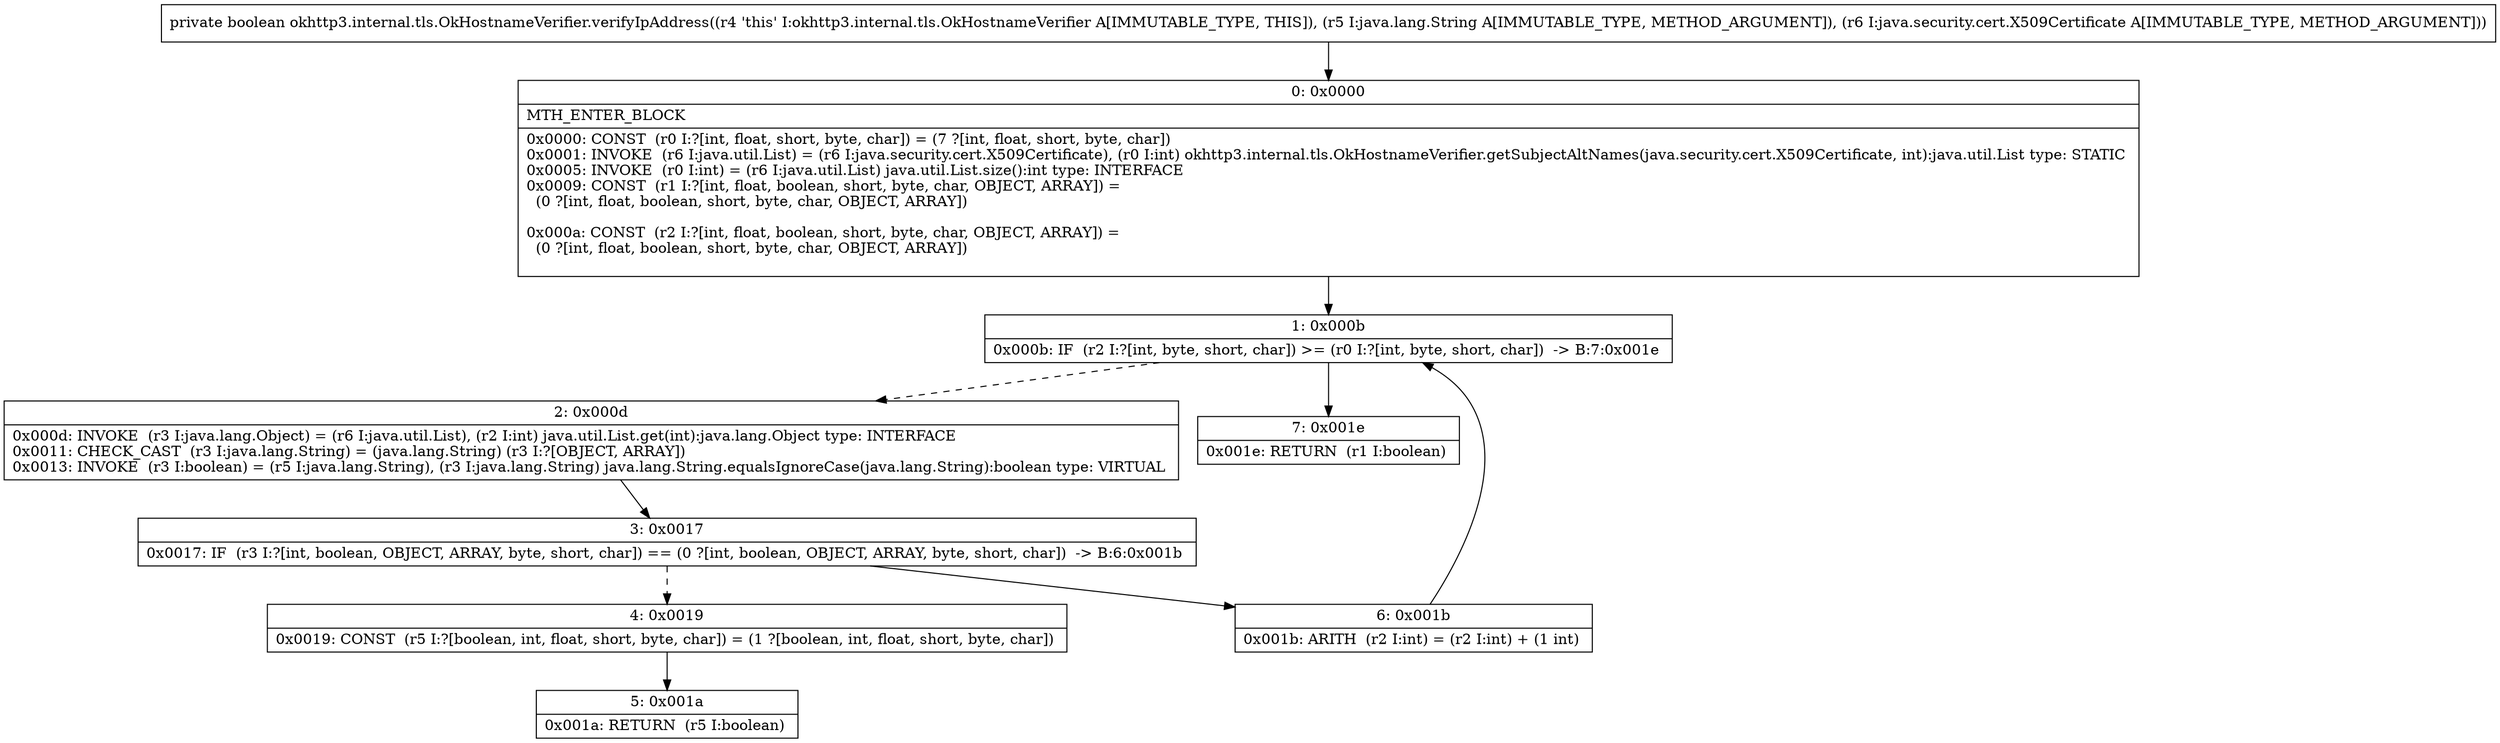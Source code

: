 digraph "CFG forokhttp3.internal.tls.OkHostnameVerifier.verifyIpAddress(Ljava\/lang\/String;Ljava\/security\/cert\/X509Certificate;)Z" {
Node_0 [shape=record,label="{0\:\ 0x0000|MTH_ENTER_BLOCK\l|0x0000: CONST  (r0 I:?[int, float, short, byte, char]) = (7 ?[int, float, short, byte, char]) \l0x0001: INVOKE  (r6 I:java.util.List) = (r6 I:java.security.cert.X509Certificate), (r0 I:int) okhttp3.internal.tls.OkHostnameVerifier.getSubjectAltNames(java.security.cert.X509Certificate, int):java.util.List type: STATIC \l0x0005: INVOKE  (r0 I:int) = (r6 I:java.util.List) java.util.List.size():int type: INTERFACE \l0x0009: CONST  (r1 I:?[int, float, boolean, short, byte, char, OBJECT, ARRAY]) = \l  (0 ?[int, float, boolean, short, byte, char, OBJECT, ARRAY])\l \l0x000a: CONST  (r2 I:?[int, float, boolean, short, byte, char, OBJECT, ARRAY]) = \l  (0 ?[int, float, boolean, short, byte, char, OBJECT, ARRAY])\l \l}"];
Node_1 [shape=record,label="{1\:\ 0x000b|0x000b: IF  (r2 I:?[int, byte, short, char]) \>= (r0 I:?[int, byte, short, char])  \-\> B:7:0x001e \l}"];
Node_2 [shape=record,label="{2\:\ 0x000d|0x000d: INVOKE  (r3 I:java.lang.Object) = (r6 I:java.util.List), (r2 I:int) java.util.List.get(int):java.lang.Object type: INTERFACE \l0x0011: CHECK_CAST  (r3 I:java.lang.String) = (java.lang.String) (r3 I:?[OBJECT, ARRAY]) \l0x0013: INVOKE  (r3 I:boolean) = (r5 I:java.lang.String), (r3 I:java.lang.String) java.lang.String.equalsIgnoreCase(java.lang.String):boolean type: VIRTUAL \l}"];
Node_3 [shape=record,label="{3\:\ 0x0017|0x0017: IF  (r3 I:?[int, boolean, OBJECT, ARRAY, byte, short, char]) == (0 ?[int, boolean, OBJECT, ARRAY, byte, short, char])  \-\> B:6:0x001b \l}"];
Node_4 [shape=record,label="{4\:\ 0x0019|0x0019: CONST  (r5 I:?[boolean, int, float, short, byte, char]) = (1 ?[boolean, int, float, short, byte, char]) \l}"];
Node_5 [shape=record,label="{5\:\ 0x001a|0x001a: RETURN  (r5 I:boolean) \l}"];
Node_6 [shape=record,label="{6\:\ 0x001b|0x001b: ARITH  (r2 I:int) = (r2 I:int) + (1 int) \l}"];
Node_7 [shape=record,label="{7\:\ 0x001e|0x001e: RETURN  (r1 I:boolean) \l}"];
MethodNode[shape=record,label="{private boolean okhttp3.internal.tls.OkHostnameVerifier.verifyIpAddress((r4 'this' I:okhttp3.internal.tls.OkHostnameVerifier A[IMMUTABLE_TYPE, THIS]), (r5 I:java.lang.String A[IMMUTABLE_TYPE, METHOD_ARGUMENT]), (r6 I:java.security.cert.X509Certificate A[IMMUTABLE_TYPE, METHOD_ARGUMENT])) }"];
MethodNode -> Node_0;
Node_0 -> Node_1;
Node_1 -> Node_2[style=dashed];
Node_1 -> Node_7;
Node_2 -> Node_3;
Node_3 -> Node_4[style=dashed];
Node_3 -> Node_6;
Node_4 -> Node_5;
Node_6 -> Node_1;
}

